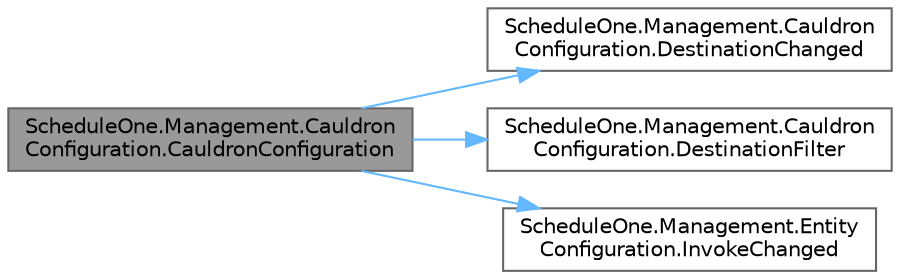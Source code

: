 digraph "ScheduleOne.Management.CauldronConfiguration.CauldronConfiguration"
{
 // LATEX_PDF_SIZE
  bgcolor="transparent";
  edge [fontname=Helvetica,fontsize=10,labelfontname=Helvetica,labelfontsize=10];
  node [fontname=Helvetica,fontsize=10,shape=box,height=0.2,width=0.4];
  rankdir="LR";
  Node1 [id="Node000001",label="ScheduleOne.Management.Cauldron\lConfiguration.CauldronConfiguration",height=0.2,width=0.4,color="gray40", fillcolor="grey60", style="filled", fontcolor="black",tooltip=" "];
  Node1 -> Node2 [id="edge1_Node000001_Node000002",color="steelblue1",style="solid",tooltip=" "];
  Node2 [id="Node000002",label="ScheduleOne.Management.Cauldron\lConfiguration.DestinationChanged",height=0.2,width=0.4,color="grey40", fillcolor="white", style="filled",URL="$class_schedule_one_1_1_management_1_1_cauldron_configuration.html#aab41898b9e71d67a2e691d2e7acbbae8",tooltip=" "];
  Node1 -> Node3 [id="edge2_Node000001_Node000003",color="steelblue1",style="solid",tooltip=" "];
  Node3 [id="Node000003",label="ScheduleOne.Management.Cauldron\lConfiguration.DestinationFilter",height=0.2,width=0.4,color="grey40", fillcolor="white", style="filled",URL="$class_schedule_one_1_1_management_1_1_cauldron_configuration.html#aaddabc63b6c2901b76fbffdcd6b01449",tooltip=" "];
  Node1 -> Node4 [id="edge3_Node000001_Node000004",color="steelblue1",style="solid",tooltip=" "];
  Node4 [id="Node000004",label="ScheduleOne.Management.Entity\lConfiguration.InvokeChanged",height=0.2,width=0.4,color="grey40", fillcolor="white", style="filled",URL="$class_schedule_one_1_1_management_1_1_entity_configuration.html#a5a1e88a8b9c28b8da0183b5007406981",tooltip=" "];
}
